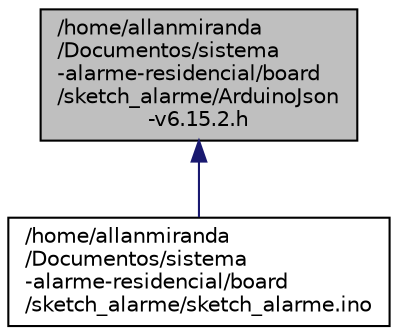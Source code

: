 digraph "/home/allanmiranda/Documentos/sistema-alarme-residencial/board/sketch_alarme/ArduinoJson-v6.15.2.h"
{
  edge [fontname="Helvetica",fontsize="10",labelfontname="Helvetica",labelfontsize="10"];
  node [fontname="Helvetica",fontsize="10",shape=record];
  Node1 [label="/home/allanmiranda\l/Documentos/sistema\l-alarme-residencial/board\l/sketch_alarme/ArduinoJson\l-v6.15.2.h",height=0.2,width=0.4,color="black", fillcolor="grey75", style="filled", fontcolor="black"];
  Node1 -> Node2 [dir="back",color="midnightblue",fontsize="10",style="solid",fontname="Helvetica"];
  Node2 [label="/home/allanmiranda\l/Documentos/sistema\l-alarme-residencial/board\l/sketch_alarme/sketch_alarme.ino",height=0.2,width=0.4,color="black", fillcolor="white", style="filled",URL="$sketch__alarme_8cpp.html"];
}
